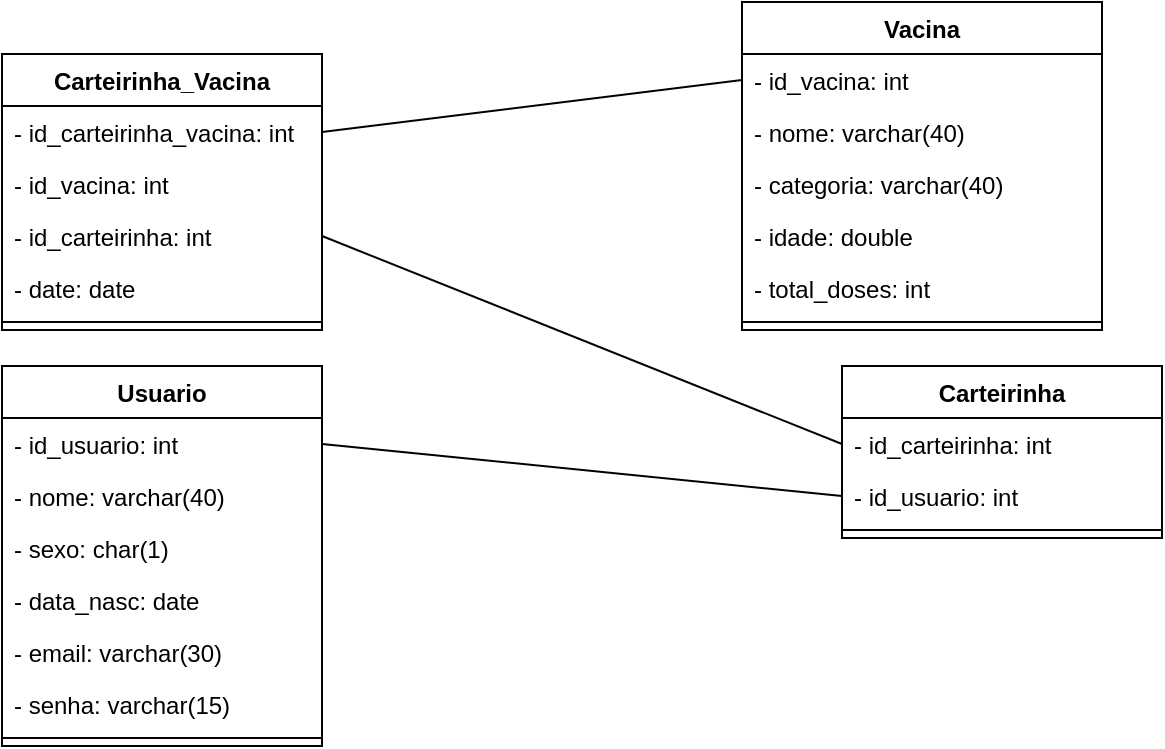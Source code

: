 <mxfile version="14.6.12" type="device"><diagram id="rKu43Ap6q3-nRsOV3IsF" name="Page-1"><mxGraphModel dx="868" dy="492" grid="1" gridSize="10" guides="1" tooltips="1" connect="1" arrows="1" fold="1" page="1" pageScale="1" pageWidth="827" pageHeight="1169" math="0" shadow="0"><root><mxCell id="0"/><mxCell id="1" parent="0"/><mxCell id="ba_KtL-qDADPluagQ7ZL-1" value="Carteirinha_Vacina" style="swimlane;fontStyle=1;align=center;verticalAlign=top;childLayout=stackLayout;horizontal=1;startSize=26;horizontalStack=0;resizeParent=1;resizeParentMax=0;resizeLast=0;collapsible=1;marginBottom=0;" parent="1" vertex="1"><mxGeometry x="130" y="96" width="160" height="138" as="geometry"/></mxCell><mxCell id="ba_KtL-qDADPluagQ7ZL-2" value="- id_carteirinha_vacina: int" style="text;strokeColor=none;fillColor=none;align=left;verticalAlign=top;spacingLeft=4;spacingRight=4;overflow=hidden;rotatable=0;points=[[0,0.5],[1,0.5]];portConstraint=eastwest;" parent="ba_KtL-qDADPluagQ7ZL-1" vertex="1"><mxGeometry y="26" width="160" height="26" as="geometry"/></mxCell><mxCell id="hSTTEq_7dSky_VFSRI5C-3" value="- id_vacina: int" style="text;strokeColor=none;fillColor=none;align=left;verticalAlign=top;spacingLeft=4;spacingRight=4;overflow=hidden;rotatable=0;points=[[0,0.5],[1,0.5]];portConstraint=eastwest;" parent="ba_KtL-qDADPluagQ7ZL-1" vertex="1"><mxGeometry y="52" width="160" height="26" as="geometry"/></mxCell><mxCell id="ba_KtL-qDADPluagQ7ZL-17" value="- id_carteirinha: int" style="text;strokeColor=none;fillColor=none;align=left;verticalAlign=top;spacingLeft=4;spacingRight=4;overflow=hidden;rotatable=0;points=[[0,0.5],[1,0.5]];portConstraint=eastwest;" parent="ba_KtL-qDADPluagQ7ZL-1" vertex="1"><mxGeometry y="78" width="160" height="26" as="geometry"/></mxCell><mxCell id="ba_KtL-qDADPluagQ7ZL-18" value="- date: date" style="text;strokeColor=none;fillColor=none;align=left;verticalAlign=top;spacingLeft=4;spacingRight=4;overflow=hidden;rotatable=0;points=[[0,0.5],[1,0.5]];portConstraint=eastwest;" parent="ba_KtL-qDADPluagQ7ZL-1" vertex="1"><mxGeometry y="104" width="160" height="26" as="geometry"/></mxCell><mxCell id="ba_KtL-qDADPluagQ7ZL-3" value="" style="line;strokeWidth=1;fillColor=none;align=left;verticalAlign=middle;spacingTop=-1;spacingLeft=3;spacingRight=3;rotatable=0;labelPosition=right;points=[];portConstraint=eastwest;" parent="ba_KtL-qDADPluagQ7ZL-1" vertex="1"><mxGeometry y="130" width="160" height="8" as="geometry"/></mxCell><mxCell id="ba_KtL-qDADPluagQ7ZL-5" value="Usuario" style="swimlane;fontStyle=1;align=center;verticalAlign=top;childLayout=stackLayout;horizontal=1;startSize=26;horizontalStack=0;resizeParent=1;resizeParentMax=0;resizeLast=0;collapsible=1;marginBottom=0;" parent="1" vertex="1"><mxGeometry x="130" y="252" width="160" height="190" as="geometry"/></mxCell><mxCell id="ba_KtL-qDADPluagQ7ZL-6" value="- id_usuario: int" style="text;strokeColor=none;fillColor=none;align=left;verticalAlign=top;spacingLeft=4;spacingRight=4;overflow=hidden;rotatable=0;points=[[0,0.5],[1,0.5]];portConstraint=eastwest;" parent="ba_KtL-qDADPluagQ7ZL-5" vertex="1"><mxGeometry y="26" width="160" height="26" as="geometry"/></mxCell><mxCell id="ba_KtL-qDADPluagQ7ZL-21" value="- nome: varchar(40)" style="text;strokeColor=none;fillColor=none;align=left;verticalAlign=top;spacingLeft=4;spacingRight=4;overflow=hidden;rotatable=0;points=[[0,0.5],[1,0.5]];portConstraint=eastwest;" parent="ba_KtL-qDADPluagQ7ZL-5" vertex="1"><mxGeometry y="52" width="160" height="26" as="geometry"/></mxCell><mxCell id="hSTTEq_7dSky_VFSRI5C-2" value="- sexo: char(1)" style="text;strokeColor=none;fillColor=none;align=left;verticalAlign=top;spacingLeft=4;spacingRight=4;overflow=hidden;rotatable=0;points=[[0,0.5],[1,0.5]];portConstraint=eastwest;" parent="ba_KtL-qDADPluagQ7ZL-5" vertex="1"><mxGeometry y="78" width="160" height="26" as="geometry"/></mxCell><mxCell id="LeTwgLuiMmajOSs94uWo-1" value="- data_nasc: date" style="text;strokeColor=none;fillColor=none;align=left;verticalAlign=top;spacingLeft=4;spacingRight=4;overflow=hidden;rotatable=0;points=[[0,0.5],[1,0.5]];portConstraint=eastwest;" parent="ba_KtL-qDADPluagQ7ZL-5" vertex="1"><mxGeometry y="104" width="160" height="26" as="geometry"/></mxCell><mxCell id="ba_KtL-qDADPluagQ7ZL-19" value="- email: varchar(30)" style="text;strokeColor=none;fillColor=none;align=left;verticalAlign=top;spacingLeft=4;spacingRight=4;overflow=hidden;rotatable=0;points=[[0,0.5],[1,0.5]];portConstraint=eastwest;" parent="ba_KtL-qDADPluagQ7ZL-5" vertex="1"><mxGeometry y="130" width="160" height="26" as="geometry"/></mxCell><mxCell id="ba_KtL-qDADPluagQ7ZL-20" value="- senha: varchar(15)" style="text;strokeColor=none;fillColor=none;align=left;verticalAlign=top;spacingLeft=4;spacingRight=4;overflow=hidden;rotatable=0;points=[[0,0.5],[1,0.5]];portConstraint=eastwest;" parent="ba_KtL-qDADPluagQ7ZL-5" vertex="1"><mxGeometry y="156" width="160" height="26" as="geometry"/></mxCell><mxCell id="ba_KtL-qDADPluagQ7ZL-7" value="" style="line;strokeWidth=1;fillColor=none;align=left;verticalAlign=middle;spacingTop=-1;spacingLeft=3;spacingRight=3;rotatable=0;labelPosition=right;points=[];portConstraint=eastwest;" parent="ba_KtL-qDADPluagQ7ZL-5" vertex="1"><mxGeometry y="182" width="160" height="8" as="geometry"/></mxCell><mxCell id="ba_KtL-qDADPluagQ7ZL-9" value="Vacina" style="swimlane;fontStyle=1;align=center;verticalAlign=top;childLayout=stackLayout;horizontal=1;startSize=26;horizontalStack=0;resizeParent=1;resizeParentMax=0;resizeLast=0;collapsible=1;marginBottom=0;" parent="1" vertex="1"><mxGeometry x="500" y="70" width="180" height="164" as="geometry"/></mxCell><mxCell id="ba_KtL-qDADPluagQ7ZL-10" value="- id_vacina: int" style="text;strokeColor=none;fillColor=none;align=left;verticalAlign=top;spacingLeft=4;spacingRight=4;overflow=hidden;rotatable=0;points=[[0,0.5],[1,0.5]];portConstraint=eastwest;" parent="ba_KtL-qDADPluagQ7ZL-9" vertex="1"><mxGeometry y="26" width="180" height="26" as="geometry"/></mxCell><mxCell id="ba_KtL-qDADPluagQ7ZL-26" value="- nome: varchar(40)" style="text;strokeColor=none;fillColor=none;align=left;verticalAlign=top;spacingLeft=4;spacingRight=4;overflow=hidden;rotatable=0;points=[[0,0.5],[1,0.5]];portConstraint=eastwest;" parent="ba_KtL-qDADPluagQ7ZL-9" vertex="1"><mxGeometry y="52" width="180" height="26" as="geometry"/></mxCell><mxCell id="hSTTEq_7dSky_VFSRI5C-1" value="- categoria: varchar(40)" style="text;strokeColor=none;fillColor=none;align=left;verticalAlign=top;spacingLeft=4;spacingRight=4;overflow=hidden;rotatable=0;points=[[0,0.5],[1,0.5]];portConstraint=eastwest;" parent="ba_KtL-qDADPluagQ7ZL-9" vertex="1"><mxGeometry y="78" width="180" height="26" as="geometry"/></mxCell><mxCell id="Btgf1VLMvSvk6mEGYJL7-1" value="- idade: double" style="text;strokeColor=none;fillColor=none;align=left;verticalAlign=top;spacingLeft=4;spacingRight=4;overflow=hidden;rotatable=0;points=[[0,0.5],[1,0.5]];portConstraint=eastwest;" vertex="1" parent="ba_KtL-qDADPluagQ7ZL-9"><mxGeometry y="104" width="180" height="26" as="geometry"/></mxCell><mxCell id="Btgf1VLMvSvk6mEGYJL7-2" value="- total_doses: int " style="text;strokeColor=none;fillColor=none;align=left;verticalAlign=top;spacingLeft=4;spacingRight=4;overflow=hidden;rotatable=0;points=[[0,0.5],[1,0.5]];portConstraint=eastwest;" vertex="1" parent="ba_KtL-qDADPluagQ7ZL-9"><mxGeometry y="130" width="180" height="26" as="geometry"/></mxCell><mxCell id="ba_KtL-qDADPluagQ7ZL-11" value="" style="line;strokeWidth=1;fillColor=none;align=left;verticalAlign=middle;spacingTop=-1;spacingLeft=3;spacingRight=3;rotatable=0;labelPosition=right;points=[];portConstraint=eastwest;" parent="ba_KtL-qDADPluagQ7ZL-9" vertex="1"><mxGeometry y="156" width="180" height="8" as="geometry"/></mxCell><mxCell id="ba_KtL-qDADPluagQ7ZL-13" value="Carteirinha" style="swimlane;fontStyle=1;align=center;verticalAlign=top;childLayout=stackLayout;horizontal=1;startSize=26;horizontalStack=0;resizeParent=1;resizeParentMax=0;resizeLast=0;collapsible=1;marginBottom=0;" parent="1" vertex="1"><mxGeometry x="550" y="252" width="160" height="86" as="geometry"/></mxCell><mxCell id="ba_KtL-qDADPluagQ7ZL-14" value="- id_carteirinha: int" style="text;strokeColor=none;fillColor=none;align=left;verticalAlign=top;spacingLeft=4;spacingRight=4;overflow=hidden;rotatable=0;points=[[0,0.5],[1,0.5]];portConstraint=eastwest;" parent="ba_KtL-qDADPluagQ7ZL-13" vertex="1"><mxGeometry y="26" width="160" height="26" as="geometry"/></mxCell><mxCell id="ba_KtL-qDADPluagQ7ZL-22" value="- id_usuario: int" style="text;strokeColor=none;fillColor=none;align=left;verticalAlign=top;spacingLeft=4;spacingRight=4;overflow=hidden;rotatable=0;points=[[0,0.5],[1,0.5]];portConstraint=eastwest;" parent="ba_KtL-qDADPluagQ7ZL-13" vertex="1"><mxGeometry y="52" width="160" height="26" as="geometry"/></mxCell><mxCell id="ba_KtL-qDADPluagQ7ZL-15" value="" style="line;strokeWidth=1;fillColor=none;align=left;verticalAlign=middle;spacingTop=-1;spacingLeft=3;spacingRight=3;rotatable=0;labelPosition=right;points=[];portConstraint=eastwest;" parent="ba_KtL-qDADPluagQ7ZL-13" vertex="1"><mxGeometry y="78" width="160" height="8" as="geometry"/></mxCell><mxCell id="ba_KtL-qDADPluagQ7ZL-27" value="" style="endArrow=none;html=1;exitX=1;exitY=0.5;exitDx=0;exitDy=0;entryX=0;entryY=0.5;entryDx=0;entryDy=0;" parent="1" source="ba_KtL-qDADPluagQ7ZL-2" target="ba_KtL-qDADPluagQ7ZL-10" edge="1"><mxGeometry width="50" height="50" relative="1" as="geometry"><mxPoint x="460" y="326" as="sourcePoint"/><mxPoint x="510" y="276" as="targetPoint"/></mxGeometry></mxCell><mxCell id="ba_KtL-qDADPluagQ7ZL-28" value="" style="endArrow=none;html=1;entryX=1;entryY=0.5;entryDx=0;entryDy=0;exitX=0;exitY=0.5;exitDx=0;exitDy=0;" parent="1" source="ba_KtL-qDADPluagQ7ZL-14" target="ba_KtL-qDADPluagQ7ZL-17" edge="1"><mxGeometry width="50" height="50" relative="1" as="geometry"><mxPoint x="460" y="326" as="sourcePoint"/><mxPoint x="510" y="276" as="targetPoint"/></mxGeometry></mxCell><mxCell id="ba_KtL-qDADPluagQ7ZL-29" value="" style="endArrow=none;html=1;entryX=0;entryY=0.5;entryDx=0;entryDy=0;exitX=1;exitY=0.5;exitDx=0;exitDy=0;" parent="1" source="ba_KtL-qDADPluagQ7ZL-6" target="ba_KtL-qDADPluagQ7ZL-22" edge="1"><mxGeometry width="50" height="50" relative="1" as="geometry"><mxPoint x="460" y="326" as="sourcePoint"/><mxPoint x="510" y="276" as="targetPoint"/></mxGeometry></mxCell></root></mxGraphModel></diagram></mxfile>